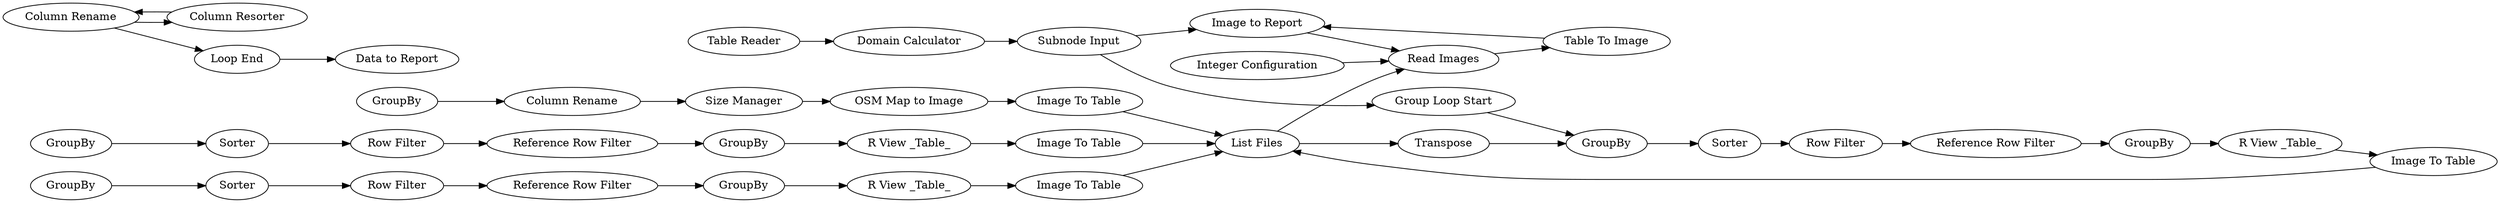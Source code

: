 digraph {
	176 -> 173
	183 -> 184
	182 -> 178
	161 -> 152
	179 -> 180
	185 -> 188
	162 -> 160
	2 -> 151
	153 -> 183
	190 -> 146
	150 -> 166
	150 -> 148
	160 -> 159
	191 -> 172
	131 -> 125
	132 -> 140
	125 -> 132
	148 -> 149
	187 -> 139
	158 -> 162
	178 -> 187
	140 -> 190
	172 -> 176
	142 -> 190
	139 -> 190
	173 -> 175
	190 -> 173
	122 -> 131
	188 -> 142
	151 -> 161
	181 -> 182
	152 -> 153
	143 -> 190
	184 -> 143
	174 -> 173
	146 -> 151
	175 -> 176
	166 -> 150
	159 -> 185
	180 -> 181
	192 -> 191
	172 -> 2
	153 [label="Reference Row Filter"]
	182 [label="Reference Row Filter"]
	162 [label=Sorter]
	122 [label=GroupBy]
	149 [label="Data to Report"]
	184 [label="R View _Table_"]
	151 [label=GroupBy]
	180 [label=Sorter]
	190 [label="List Files"]
	185 [label=GroupBy]
	188 [label="R View _Table_"]
	161 [label=Sorter]
	131 [label="Column Rename"]
	183 [label=GroupBy]
	146 [label=Transpose]
	166 [label="Column Resorter"]
	150 [label="Column Rename"]
	148 [label="Loop End"]
	125 [label="Size Manager"]
	173 [label="Read Images"]
	142 [label="Image To Table"]
	174 [label="Integer Configuration"]
	143 [label="Image To Table"]
	158 [label=GroupBy]
	178 [label=GroupBy]
	176 [label="Image to Report"]
	191 [label="Domain Calculator"]
	159 [label="Reference Row Filter"]
	172 [label="Subnode Input"]
	160 [label="Row Filter"]
	175 [label="Table To Image"]
	179 [label=GroupBy]
	192 [label="Table Reader"]
	139 [label="Image To Table"]
	140 [label="Image To Table"]
	187 [label="R View _Table_"]
	181 [label="Row Filter"]
	152 [label="Row Filter"]
	2 [label="Group Loop Start"]
	132 [label="OSM Map to Image"]
	rankdir=LR
}
